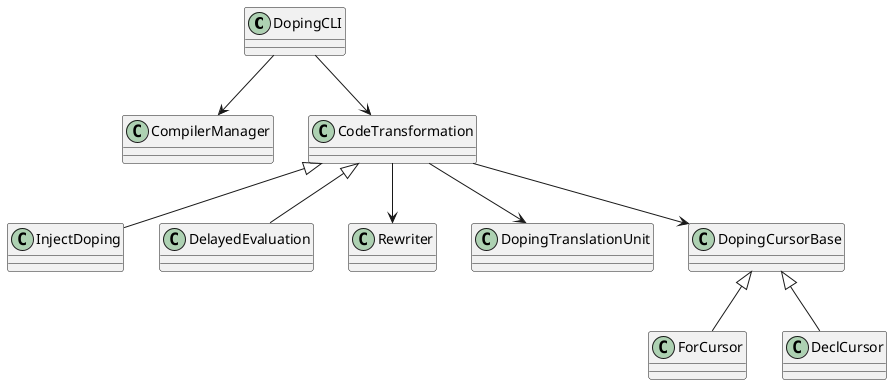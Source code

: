 @startuml
Class DopingCLI
Class CompilerManager
Class CodeTransformation
Class InjectDoping
Class DelayedEvaluation
Class Rewriter
Class DopingTranslationUnit
Class DopingCursorBase
Class ForCursor
Class DeclCursor
CodeTransformation <|-- InjectDoping
CodeTransformation <|-- DelayedEvaluation
DopingCursorBase <|-- ForCursor
DopingCursorBase <|-- DeclCursor
DopingCLI --> CompilerManager
DopingCLI --> CodeTransformation
CodeTransformation --> Rewriter
CodeTransformation --> DopingTranslationUnit
CodeTransformation --> DopingCursorBase
@enduml

